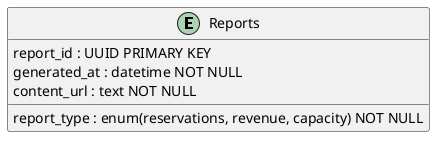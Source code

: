 @startuml report-service-erd

entity Reports {
    report_id : UUID PRIMARY KEY
    report_type : enum(reservations, revenue, capacity) NOT NULL
    generated_at : datetime NOT NULL
    content_url : text NOT NULL
}

@enduml

